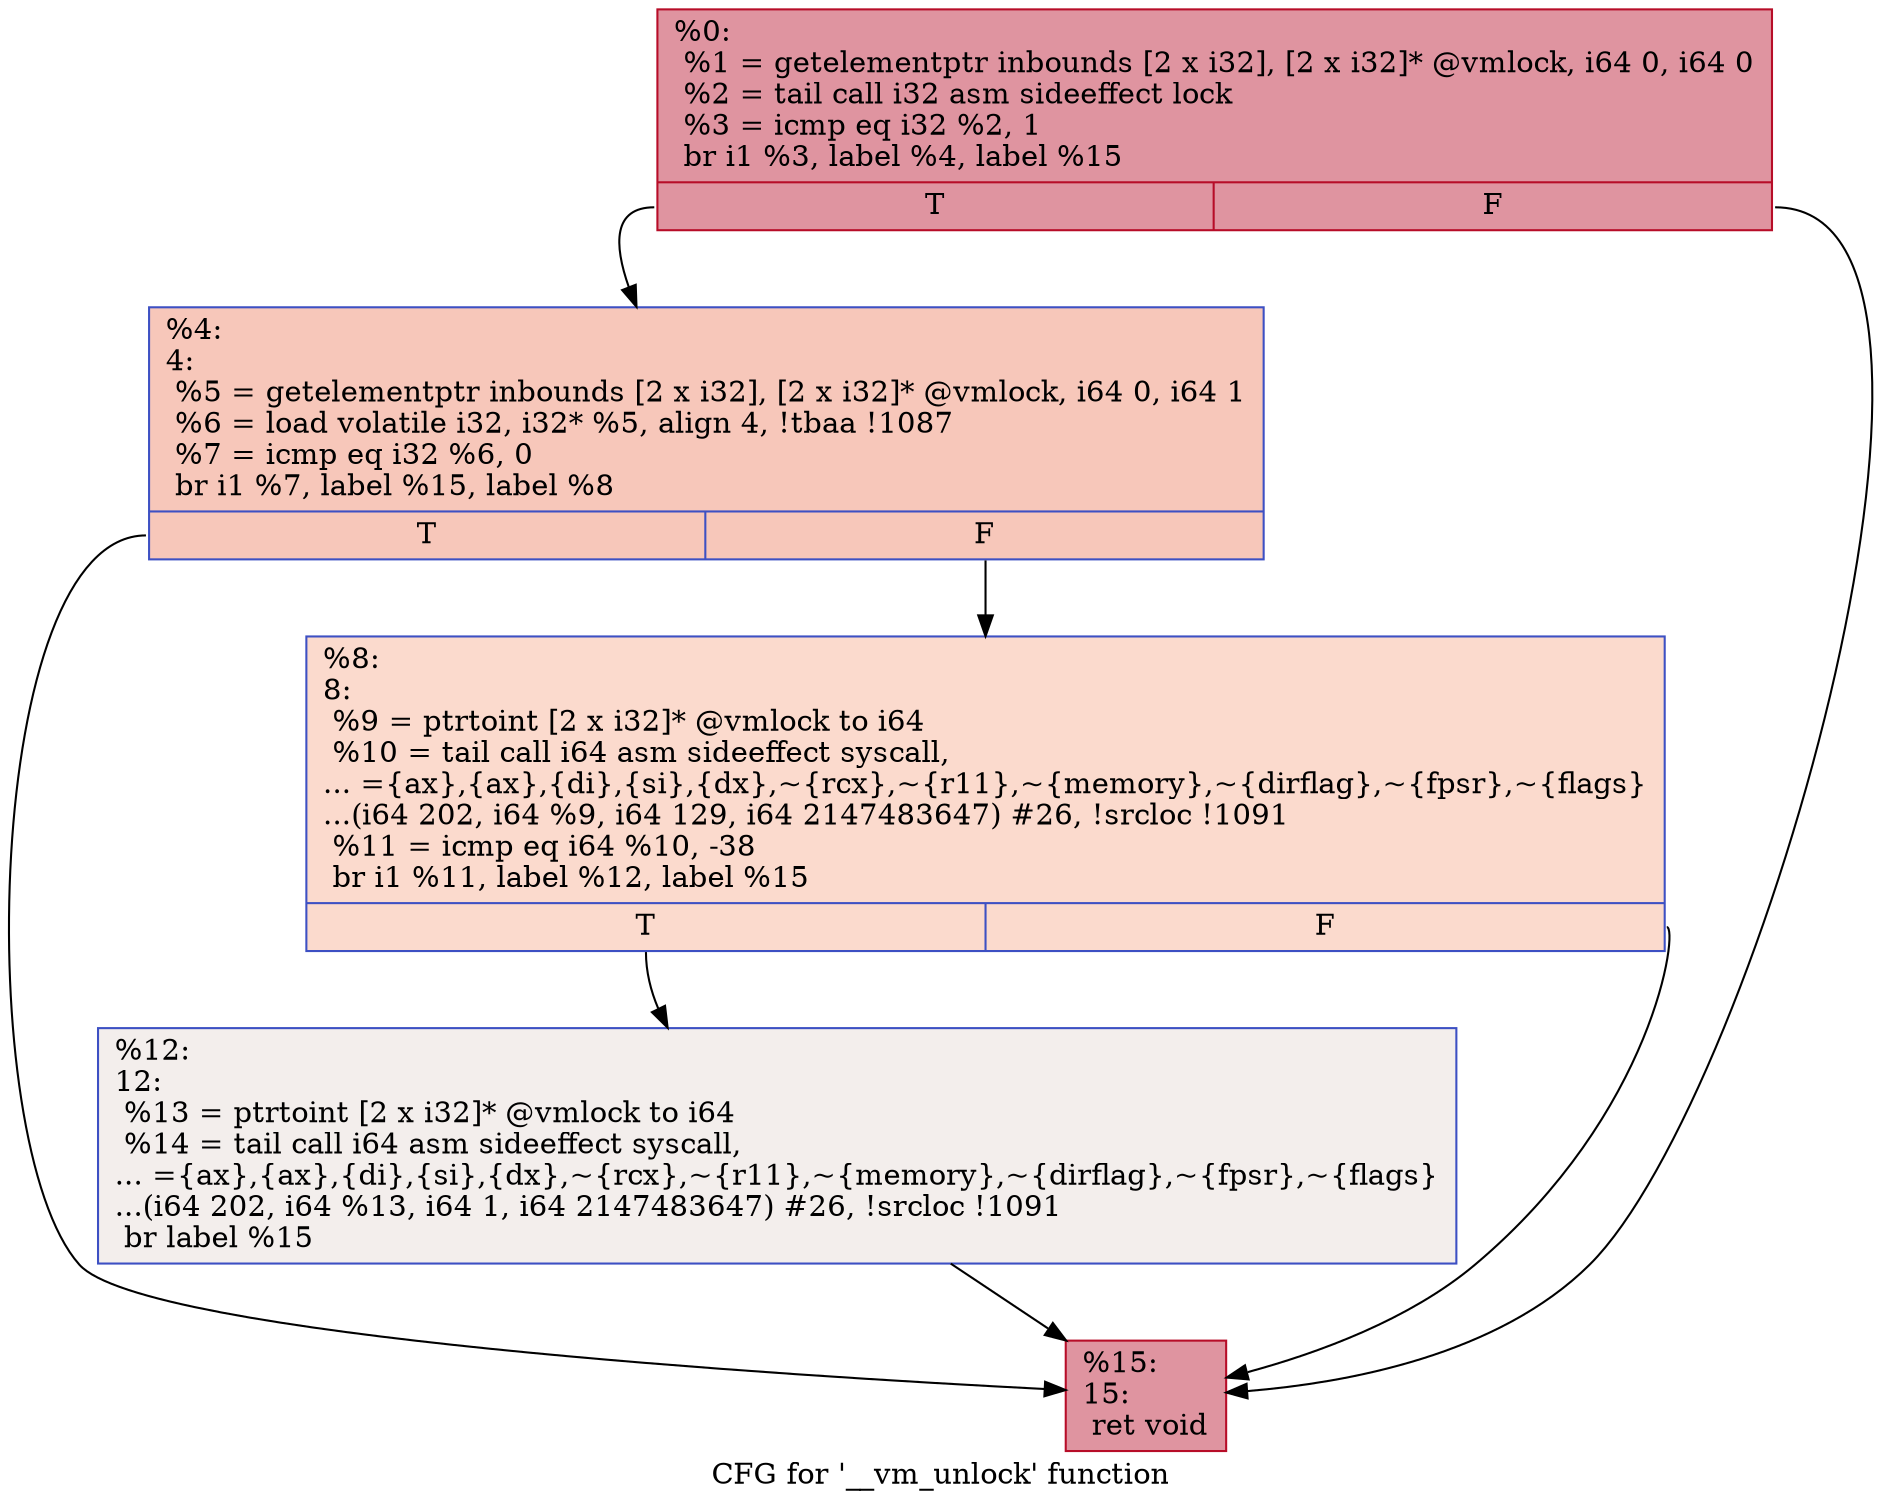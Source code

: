 digraph "CFG for '__vm_unlock' function" {
	label="CFG for '__vm_unlock' function";

	Node0x23e9300 [shape=record,color="#b70d28ff", style=filled, fillcolor="#b70d2870",label="{%0:\l  %1 = getelementptr inbounds [2 x i32], [2 x i32]* @vmlock, i64 0, i64 0\l  %2 = tail call i32 asm sideeffect lock \l  %3 = icmp eq i32 %2, 1\l  br i1 %3, label %4, label %15\l|{<s0>T|<s1>F}}"];
	Node0x23e9300:s0 -> Node0x23e94d0;
	Node0x23e9300:s1 -> Node0x23e95c0;
	Node0x23e94d0 [shape=record,color="#3d50c3ff", style=filled, fillcolor="#ec7f6370",label="{%4:\l4:                                                \l  %5 = getelementptr inbounds [2 x i32], [2 x i32]* @vmlock, i64 0, i64 1\l  %6 = load volatile i32, i32* %5, align 4, !tbaa !1087\l  %7 = icmp eq i32 %6, 0\l  br i1 %7, label %15, label %8\l|{<s0>T|<s1>F}}"];
	Node0x23e94d0:s0 -> Node0x23e95c0;
	Node0x23e94d0:s1 -> Node0x23e9520;
	Node0x23e9520 [shape=record,color="#3d50c3ff", style=filled, fillcolor="#f7ac8e70",label="{%8:\l8:                                                \l  %9 = ptrtoint [2 x i32]* @vmlock to i64\l  %10 = tail call i64 asm sideeffect syscall,\l... =\{ax\},\{ax\},\{di\},\{si\},\{dx\},~\{rcx\},~\{r11\},~\{memory\},~\{dirflag\},~\{fpsr\},~\{flags\}\l...(i64 202, i64 %9, i64 129, i64 2147483647) #26, !srcloc !1091\l  %11 = icmp eq i64 %10, -38\l  br i1 %11, label %12, label %15\l|{<s0>T|<s1>F}}"];
	Node0x23e9520:s0 -> Node0x23e9570;
	Node0x23e9520:s1 -> Node0x23e95c0;
	Node0x23e9570 [shape=record,color="#3d50c3ff", style=filled, fillcolor="#e3d9d370",label="{%12:\l12:                                               \l  %13 = ptrtoint [2 x i32]* @vmlock to i64\l  %14 = tail call i64 asm sideeffect syscall,\l... =\{ax\},\{ax\},\{di\},\{si\},\{dx\},~\{rcx\},~\{r11\},~\{memory\},~\{dirflag\},~\{fpsr\},~\{flags\}\l...(i64 202, i64 %13, i64 1, i64 2147483647) #26, !srcloc !1091\l  br label %15\l}"];
	Node0x23e9570 -> Node0x23e95c0;
	Node0x23e95c0 [shape=record,color="#b70d28ff", style=filled, fillcolor="#b70d2870",label="{%15:\l15:                                               \l  ret void\l}"];
}
